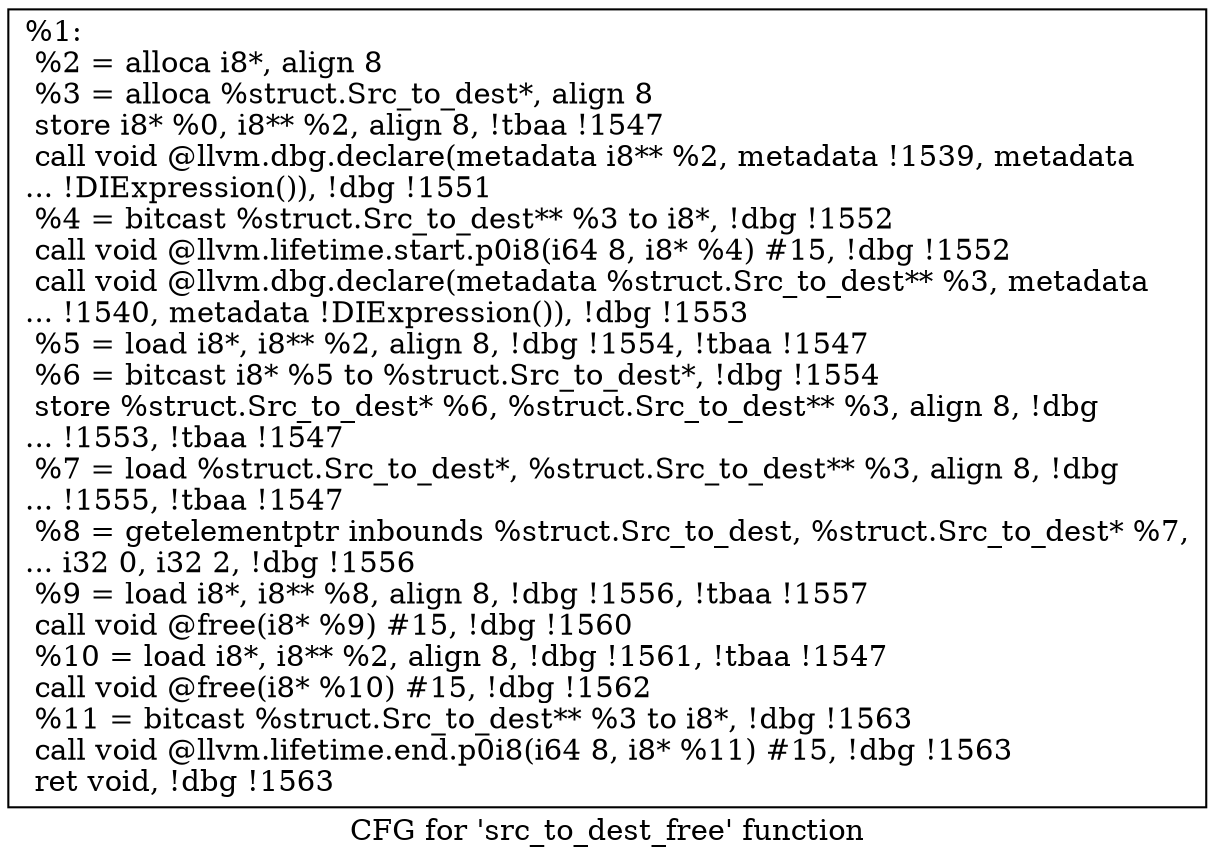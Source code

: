 digraph "CFG for 'src_to_dest_free' function" {
	label="CFG for 'src_to_dest_free' function";

	Node0x28abe10 [shape=record,label="{%1:\l  %2 = alloca i8*, align 8\l  %3 = alloca %struct.Src_to_dest*, align 8\l  store i8* %0, i8** %2, align 8, !tbaa !1547\l  call void @llvm.dbg.declare(metadata i8** %2, metadata !1539, metadata\l... !DIExpression()), !dbg !1551\l  %4 = bitcast %struct.Src_to_dest** %3 to i8*, !dbg !1552\l  call void @llvm.lifetime.start.p0i8(i64 8, i8* %4) #15, !dbg !1552\l  call void @llvm.dbg.declare(metadata %struct.Src_to_dest** %3, metadata\l... !1540, metadata !DIExpression()), !dbg !1553\l  %5 = load i8*, i8** %2, align 8, !dbg !1554, !tbaa !1547\l  %6 = bitcast i8* %5 to %struct.Src_to_dest*, !dbg !1554\l  store %struct.Src_to_dest* %6, %struct.Src_to_dest** %3, align 8, !dbg\l... !1553, !tbaa !1547\l  %7 = load %struct.Src_to_dest*, %struct.Src_to_dest** %3, align 8, !dbg\l... !1555, !tbaa !1547\l  %8 = getelementptr inbounds %struct.Src_to_dest, %struct.Src_to_dest* %7,\l... i32 0, i32 2, !dbg !1556\l  %9 = load i8*, i8** %8, align 8, !dbg !1556, !tbaa !1557\l  call void @free(i8* %9) #15, !dbg !1560\l  %10 = load i8*, i8** %2, align 8, !dbg !1561, !tbaa !1547\l  call void @free(i8* %10) #15, !dbg !1562\l  %11 = bitcast %struct.Src_to_dest** %3 to i8*, !dbg !1563\l  call void @llvm.lifetime.end.p0i8(i64 8, i8* %11) #15, !dbg !1563\l  ret void, !dbg !1563\l}"];
}
